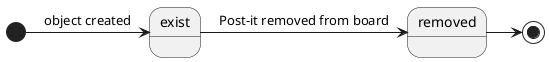 @startuml
'https://plantuml.com/state-diagram

[*] -> exist : object created

state exist {
}

exist -> removed : Post-it removed from board

state removed {
}

removed -> [*]

@enduml